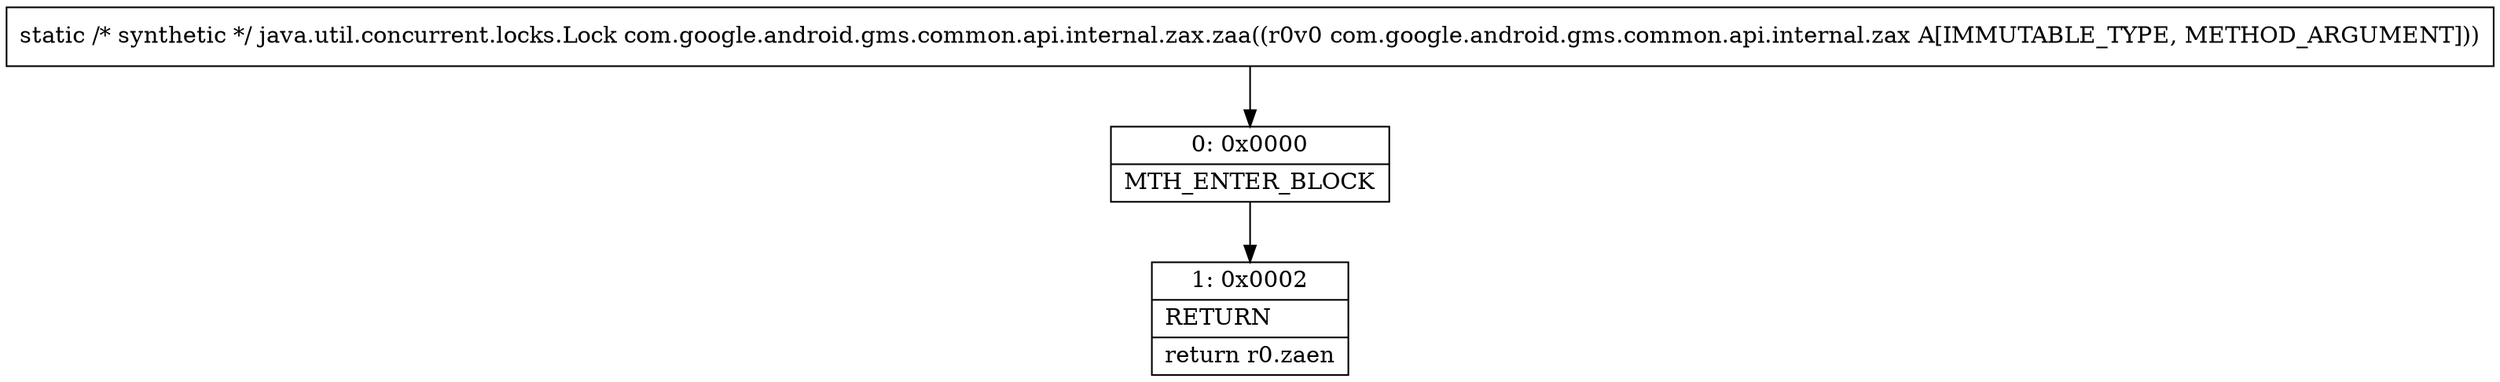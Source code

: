 digraph "CFG forcom.google.android.gms.common.api.internal.zax.zaa(Lcom\/google\/android\/gms\/common\/api\/internal\/zax;)Ljava\/util\/concurrent\/locks\/Lock;" {
Node_0 [shape=record,label="{0\:\ 0x0000|MTH_ENTER_BLOCK\l}"];
Node_1 [shape=record,label="{1\:\ 0x0002|RETURN\l|return r0.zaen\l}"];
MethodNode[shape=record,label="{static \/* synthetic *\/ java.util.concurrent.locks.Lock com.google.android.gms.common.api.internal.zax.zaa((r0v0 com.google.android.gms.common.api.internal.zax A[IMMUTABLE_TYPE, METHOD_ARGUMENT])) }"];
MethodNode -> Node_0;
Node_0 -> Node_1;
}

